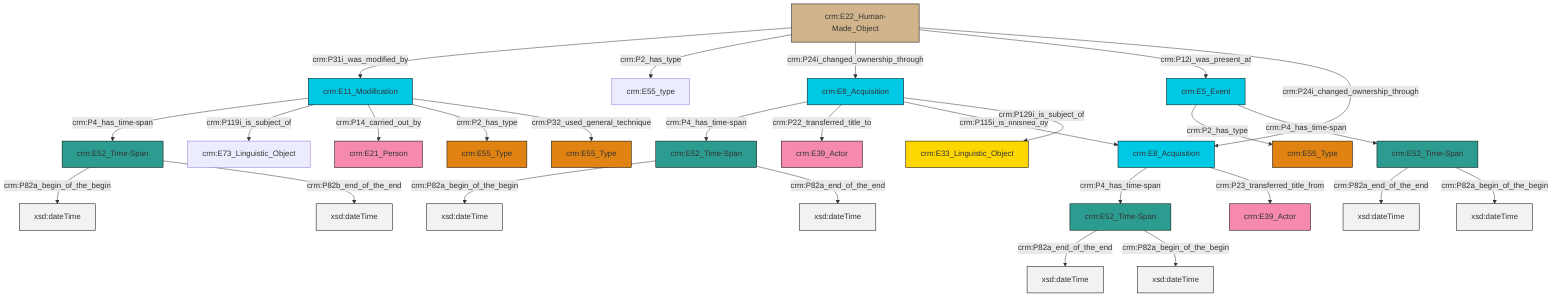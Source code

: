 graph TD
classDef Literal fill:#f2f2f2,stroke:#000000;
classDef CRM_Entity fill:#FFFFFF,stroke:#000000;
classDef Temporal_Entity fill:#00C9E6, stroke:#000000;
classDef Type fill:#E18312, stroke:#000000;
classDef Time-Span fill:#2C9C91, stroke:#000000;
classDef Appellation fill:#FFEB7F, stroke:#000000;
classDef Place fill:#008836, stroke:#000000;
classDef Persistent_Item fill:#B266B2, stroke:#000000;
classDef Conceptual_Object fill:#FFD700, stroke:#000000;
classDef Physical_Thing fill:#D2B48C, stroke:#000000;
classDef Actor fill:#f58aad, stroke:#000000;
classDef PC_Classes fill:#4ce600, stroke:#000000;
classDef Multi fill:#cccccc,stroke:#000000;

0["crm:E8_Acquisition"]:::Temporal_Entity -->|crm:P4_has_time-span| 1["crm:E52_Time-Span"]:::Time-Span
4["crm:E11_Modification"]:::Temporal_Entity -->|crm:P4_has_time-span| 2["crm:E52_Time-Span"]:::Time-Span
5["crm:E52_Time-Span"]:::Time-Span -->|crm:P82a_end_of_the_end| 6[xsd:dateTime]:::Literal
2["crm:E52_Time-Span"]:::Time-Span -->|crm:P82a_begin_of_the_begin| 7[xsd:dateTime]:::Literal
4["crm:E11_Modification"]:::Temporal_Entity -->|crm:P119i_is_subject_of| 8["crm:E73_Linguistic_Object"]:::Default
14["crm:E8_Acquisition"]:::Temporal_Entity -->|crm:P4_has_time-span| 5["crm:E52_Time-Span"]:::Time-Span
1["crm:E52_Time-Span"]:::Time-Span -->|crm:P82a_begin_of_the_begin| 18[xsd:dateTime]:::Literal
14["crm:E8_Acquisition"]:::Temporal_Entity -->|crm:P23_transferred_title_from| 20["crm:E39_Actor"]:::Actor
0["crm:E8_Acquisition"]:::Temporal_Entity -->|crm:P22_transferred_title_to| 22["crm:E39_Actor"]:::Actor
25["crm:E22_Human-Made_Object"]:::Physical_Thing -->|crm:P31i_was_modified_by| 4["crm:E11_Modification"]:::Temporal_Entity
0["crm:E8_Acquisition"]:::Temporal_Entity -->|crm:P115i_is_finished_by| 14["crm:E8_Acquisition"]:::Temporal_Entity
4["crm:E11_Modification"]:::Temporal_Entity -->|crm:P14_carried_out_by| 26["crm:E21_Person"]:::Actor
25["crm:E22_Human-Made_Object"]:::Physical_Thing -->|crm:P2_has_type| 16["crm:E55_type"]:::Default
25["crm:E22_Human-Made_Object"]:::Physical_Thing -->|crm:P24i_changed_ownership_through| 0["crm:E8_Acquisition"]:::Temporal_Entity
2["crm:E52_Time-Span"]:::Time-Span -->|crm:P82b_end_of_the_end| 27[xsd:dateTime]:::Literal
10["crm:E5_Event"]:::Temporal_Entity -->|crm:P2_has_type| 30["crm:E55_Type"]:::Type
0["crm:E8_Acquisition"]:::Temporal_Entity -->|crm:P129i_is_subject_of| 23["crm:E33_Linguistic_Object"]:::Conceptual_Object
32["crm:E52_Time-Span"]:::Time-Span -->|crm:P82a_end_of_the_end| 33[xsd:dateTime]:::Literal
32["crm:E52_Time-Span"]:::Time-Span -->|crm:P82a_begin_of_the_begin| 35[xsd:dateTime]:::Literal
10["crm:E5_Event"]:::Temporal_Entity -->|crm:P4_has_time-span| 32["crm:E52_Time-Span"]:::Time-Span
25["crm:E22_Human-Made_Object"]:::Physical_Thing -->|crm:P12i_was_present_at| 10["crm:E5_Event"]:::Temporal_Entity
4["crm:E11_Modification"]:::Temporal_Entity -->|crm:P2_has_type| 28["crm:E55_Type"]:::Type
4["crm:E11_Modification"]:::Temporal_Entity -->|crm:P32_used_general_technique| 12["crm:E55_Type"]:::Type
25["crm:E22_Human-Made_Object"]:::Physical_Thing -->|crm:P24i_changed_ownership_through| 14["crm:E8_Acquisition"]:::Temporal_Entity
5["crm:E52_Time-Span"]:::Time-Span -->|crm:P82a_begin_of_the_begin| 40[xsd:dateTime]:::Literal
1["crm:E52_Time-Span"]:::Time-Span -->|crm:P82a_end_of_the_end| 41[xsd:dateTime]:::Literal